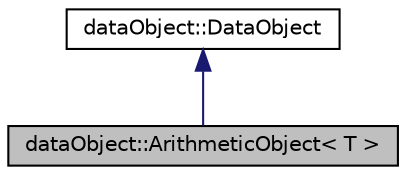 digraph "dataObject::ArithmeticObject&lt; T &gt;"
{
 // LATEX_PDF_SIZE
  edge [fontname="Helvetica",fontsize="10",labelfontname="Helvetica",labelfontsize="10"];
  node [fontname="Helvetica",fontsize="10",shape=record];
  Node1 [label="dataObject::ArithmeticObject\< T \>",height=0.2,width=0.4,color="black", fillcolor="grey75", style="filled", fontcolor="black",tooltip="算術クラス"];
  Node2 -> Node1 [dir="back",color="midnightblue",fontsize="10",style="solid",fontname="Helvetica"];
  Node2 [label="dataObject::DataObject",height=0.2,width=0.4,color="black", fillcolor="white", style="filled",URL="$classdata_object_1_1_data_object.html",tooltip="基本型クラス"];
}
